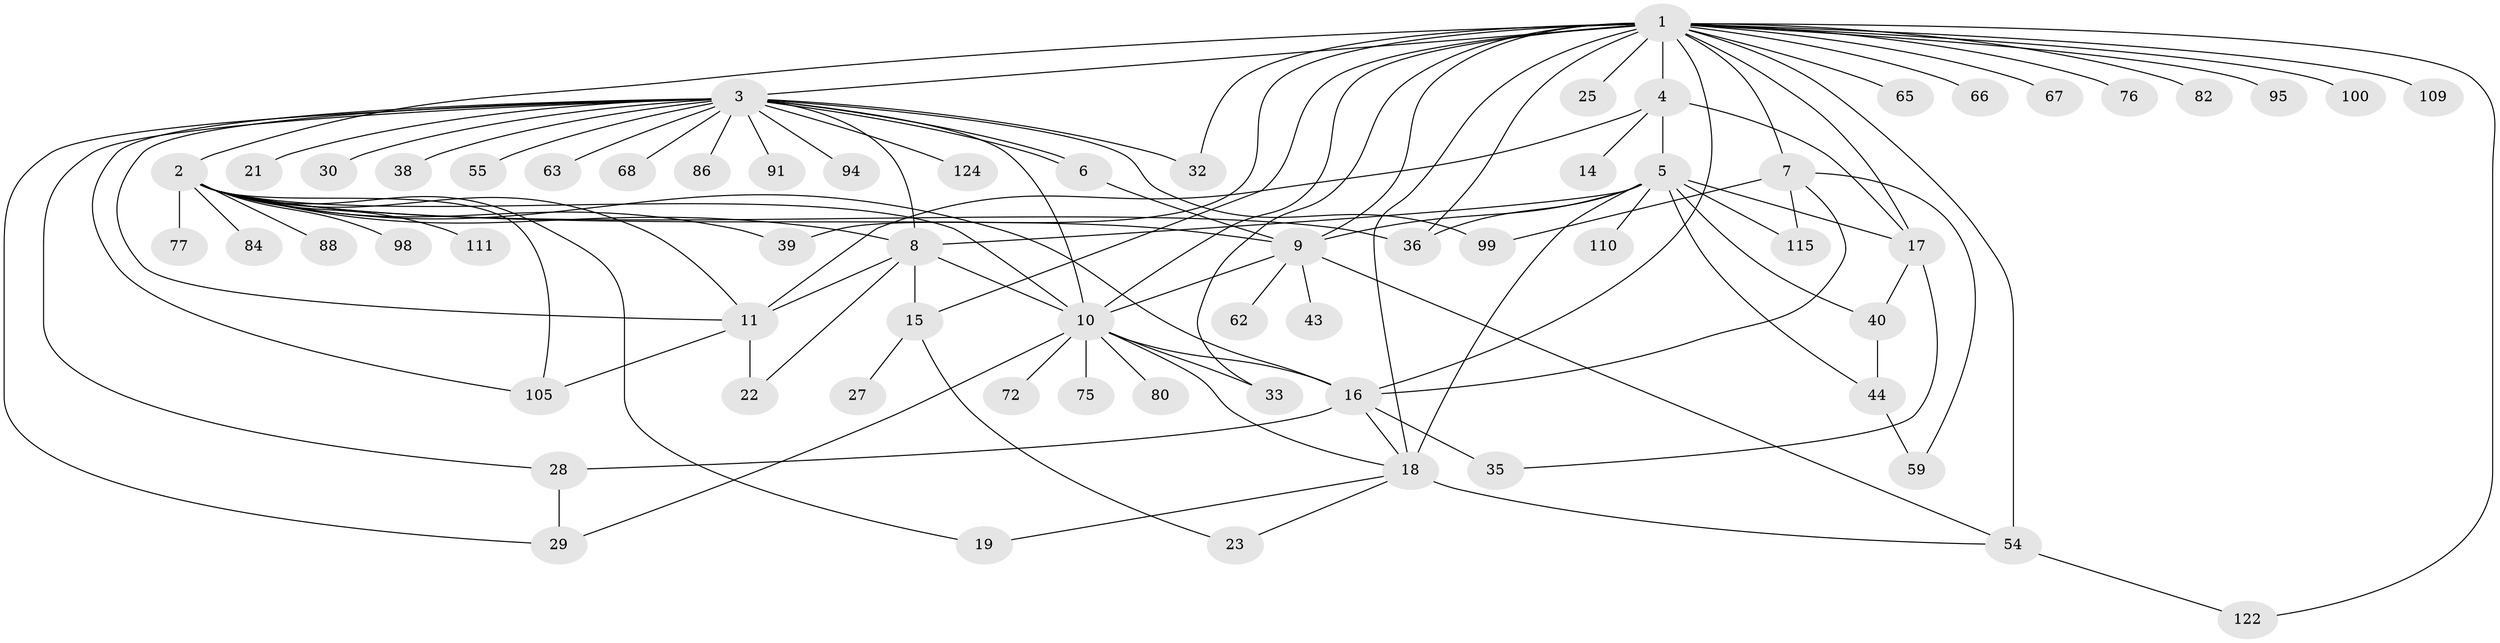 // original degree distribution, {25: 0.007692307692307693, 17: 0.007692307692307693, 24: 0.007692307692307693, 6: 0.023076923076923078, 10: 0.023076923076923078, 5: 0.023076923076923078, 3: 0.11538461538461539, 11: 0.007692307692307693, 7: 0.015384615384615385, 8: 0.015384615384615385, 1: 0.46923076923076923, 4: 0.08461538461538462, 2: 0.2}
// Generated by graph-tools (version 1.1) at 2025/14/03/09/25 04:14:37]
// undirected, 65 vertices, 108 edges
graph export_dot {
graph [start="1"]
  node [color=gray90,style=filled];
  1 [super="+13"];
  2;
  3 [super="+69+26"];
  4;
  5;
  6 [super="+108+47+79"];
  7;
  8 [super="+12"];
  9 [super="+31+127+102"];
  10 [super="+20+64+90+37"];
  11;
  14;
  15;
  16 [super="+34"];
  17 [super="+73+42+71"];
  18 [super="+126+119+97+56+70"];
  19;
  21;
  22 [super="+46+51"];
  23;
  25;
  27;
  28 [super="+81"];
  29 [super="+60"];
  30;
  32 [super="+50"];
  33 [super="+104"];
  35 [super="+48"];
  36 [super="+53+113+121+78"];
  38 [super="+85"];
  39;
  40 [super="+120"];
  43;
  44 [super="+61"];
  54 [super="+89+106"];
  55 [super="+103"];
  59;
  62;
  63 [super="+112"];
  65;
  66;
  67;
  68;
  72;
  75 [super="+125"];
  76;
  77 [super="+87"];
  80;
  82;
  84;
  86;
  88;
  91;
  94;
  95;
  98;
  99;
  100;
  105 [super="+130"];
  109;
  110;
  111;
  115;
  122;
  124;
  1 -- 2 [weight=2];
  1 -- 3;
  1 -- 4 [weight=2];
  1 -- 7;
  1 -- 9;
  1 -- 15;
  1 -- 16;
  1 -- 18 [weight=3];
  1 -- 32 [weight=2];
  1 -- 36;
  1 -- 39;
  1 -- 54 [weight=2];
  1 -- 65;
  1 -- 66;
  1 -- 67;
  1 -- 76;
  1 -- 82;
  1 -- 95;
  1 -- 100;
  1 -- 122;
  1 -- 33;
  1 -- 109;
  1 -- 25;
  1 -- 17;
  1 -- 10;
  2 -- 8 [weight=2];
  2 -- 9;
  2 -- 10;
  2 -- 11;
  2 -- 19;
  2 -- 39;
  2 -- 77;
  2 -- 84;
  2 -- 88;
  2 -- 98;
  2 -- 105;
  2 -- 111;
  2 -- 36;
  2 -- 16;
  3 -- 6;
  3 -- 6;
  3 -- 11;
  3 -- 21;
  3 -- 28;
  3 -- 30;
  3 -- 38;
  3 -- 55;
  3 -- 63;
  3 -- 68;
  3 -- 86;
  3 -- 91;
  3 -- 94;
  3 -- 99;
  3 -- 124;
  3 -- 105;
  3 -- 32;
  3 -- 10 [weight=2];
  3 -- 8;
  3 -- 29;
  4 -- 5;
  4 -- 11;
  4 -- 14;
  4 -- 17;
  5 -- 9;
  5 -- 36;
  5 -- 40;
  5 -- 44;
  5 -- 110;
  5 -- 115;
  5 -- 17;
  5 -- 18;
  5 -- 8;
  6 -- 9;
  7 -- 59;
  7 -- 99;
  7 -- 115;
  7 -- 16;
  8 -- 11;
  8 -- 22;
  8 -- 10;
  8 -- 15;
  9 -- 10 [weight=3];
  9 -- 43;
  9 -- 62;
  9 -- 54;
  10 -- 75 [weight=2];
  10 -- 16;
  10 -- 33;
  10 -- 72;
  10 -- 29;
  10 -- 80;
  10 -- 18;
  11 -- 22 [weight=2];
  11 -- 105;
  15 -- 23;
  15 -- 27;
  16 -- 35;
  16 -- 28;
  16 -- 18;
  17 -- 40;
  17 -- 35;
  18 -- 19;
  18 -- 54;
  18 -- 23;
  28 -- 29;
  40 -- 44;
  44 -- 59;
  54 -- 122;
}
